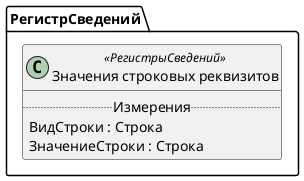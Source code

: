 ﻿@startuml ЗначенияСтроковыхРеквизитов
'!include templates.wsd
'..\include templates.wsd
class РегистрСведений.ЗначенияСтроковыхРеквизитов as "Значения строковых реквизитов" <<РегистрыСведений>>
{
..Измерения..
ВидСтроки : Строка
ЗначениеСтроки : Строка
}
@enduml
